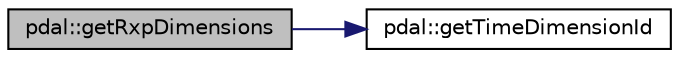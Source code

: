 digraph "pdal::getRxpDimensions"
{
  edge [fontname="Helvetica",fontsize="10",labelfontname="Helvetica",labelfontsize="10"];
  node [fontname="Helvetica",fontsize="10",shape=record];
  rankdir="LR";
  Node1 [label="pdal::getRxpDimensions",height=0.2,width=0.4,color="black", fillcolor="grey75", style="filled", fontcolor="black"];
  Node1 -> Node2 [color="midnightblue",fontsize="10",style="solid",fontname="Helvetica"];
  Node2 [label="pdal::getTimeDimensionId",height=0.2,width=0.4,color="black", fillcolor="white", style="filled",URL="$namespacepdal.html#ad387c869e85189a7ac3e5083b167c22c"];
}

